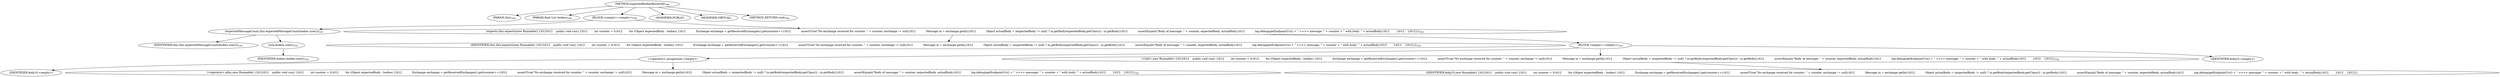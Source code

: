 digraph "expectedBodiesReceived" {  
"592" [label = <(METHOD,expectedBodiesReceived)<SUB>190</SUB>> ]
"23" [label = <(PARAM,this)<SUB>190</SUB>> ]
"593" [label = <(PARAM,final List bodies)<SUB>190</SUB>> ]
"594" [label = <(BLOCK,&lt;empty&gt;,&lt;empty&gt;)<SUB>190</SUB>> ]
"595" [label = <(expectedMessageCount,this.expectedMessageCount(bodies.size()))<SUB>191</SUB>> ]
"22" [label = <(IDENTIFIER,this,this.expectedMessageCount(bodies.size()))<SUB>191</SUB>> ]
"596" [label = <(size,bodies.size())<SUB>191</SUB>> ]
"597" [label = <(IDENTIFIER,bodies,bodies.size())<SUB>191</SUB>> ]
"598" [label = <(expects,this.expects(new Runnable() {\012\012    public void run() {\012        int counter = 0;\012        for (Object expectedBody : bodies) {\012            Exchange exchange = getReceivedExchanges().get(counter++);\012            assertTrue(&quot;No exchange received for counter: &quot; + counter, exchange != null);\012            Message in = exchange.getIn();\012            Object actualBody = (expectedBody != null) ? in.getBody(expectedBody.getClass()) : in.getBody();\012            assertEquals(&quot;Body of message: &quot; + counter, expectedBody, actualBody);\012            log.debug(getEndpointUri() + &quot; &gt;&gt;&gt;&gt; message: &quot; + counter + &quot; with body: &quot; + actualBody);\012        }\012    }\012}))<SUB>193</SUB>> ]
"24" [label = <(IDENTIFIER,this,this.expects(new Runnable() {\012\012    public void run() {\012        int counter = 0;\012        for (Object expectedBody : bodies) {\012            Exchange exchange = getReceivedExchanges().get(counter++);\012            assertTrue(&quot;No exchange received for counter: &quot; + counter, exchange != null);\012            Message in = exchange.getIn();\012            Object actualBody = (expectedBody != null) ? in.getBody(expectedBody.getClass()) : in.getBody();\012            assertEquals(&quot;Body of message: &quot; + counter, expectedBody, actualBody);\012            log.debug(getEndpointUri() + &quot; &gt;&gt;&gt;&gt; message: &quot; + counter + &quot; with body: &quot; + actualBody);\012        }\012    }\012}))<SUB>193</SUB>> ]
"599" [label = <(BLOCK,&lt;empty&gt;,&lt;empty&gt;)<SUB>193</SUB>> ]
"600" [label = <(&lt;operator&gt;.assignment,&lt;empty&gt;)> ]
"601" [label = <(IDENTIFIER,$obj10,&lt;empty&gt;)> ]
"602" [label = <(&lt;operator&gt;.alloc,new Runnable() {\012\012    public void run() {\012        int counter = 0;\012        for (Object expectedBody : bodies) {\012            Exchange exchange = getReceivedExchanges().get(counter++);\012            assertTrue(&quot;No exchange received for counter: &quot; + counter, exchange != null);\012            Message in = exchange.getIn();\012            Object actualBody = (expectedBody != null) ? in.getBody(expectedBody.getClass()) : in.getBody();\012            assertEquals(&quot;Body of message: &quot; + counter, expectedBody, actualBody);\012            log.debug(getEndpointUri() + &quot; &gt;&gt;&gt;&gt; message: &quot; + counter + &quot; with body: &quot; + actualBody);\012        }\012    }\012})<SUB>193</SUB>> ]
"603" [label = <(&lt;init&gt;,new Runnable() {\012\012    public void run() {\012        int counter = 0;\012        for (Object expectedBody : bodies) {\012            Exchange exchange = getReceivedExchanges().get(counter++);\012            assertTrue(&quot;No exchange received for counter: &quot; + counter, exchange != null);\012            Message in = exchange.getIn();\012            Object actualBody = (expectedBody != null) ? in.getBody(expectedBody.getClass()) : in.getBody();\012            assertEquals(&quot;Body of message: &quot; + counter, expectedBody, actualBody);\012            log.debug(getEndpointUri() + &quot; &gt;&gt;&gt;&gt; message: &quot; + counter + &quot; with body: &quot; + actualBody);\012        }\012    }\012})<SUB>193</SUB>> ]
"604" [label = <(IDENTIFIER,$obj10,new Runnable() {\012\012    public void run() {\012        int counter = 0;\012        for (Object expectedBody : bodies) {\012            Exchange exchange = getReceivedExchanges().get(counter++);\012            assertTrue(&quot;No exchange received for counter: &quot; + counter, exchange != null);\012            Message in = exchange.getIn();\012            Object actualBody = (expectedBody != null) ? in.getBody(expectedBody.getClass()) : in.getBody();\012            assertEquals(&quot;Body of message: &quot; + counter, expectedBody, actualBody);\012            log.debug(getEndpointUri() + &quot; &gt;&gt;&gt;&gt; message: &quot; + counter + &quot; with body: &quot; + actualBody);\012        }\012    }\012})> ]
"605" [label = <(IDENTIFIER,$obj10,&lt;empty&gt;)> ]
"606" [label = <(MODIFIER,PUBLIC)> ]
"607" [label = <(MODIFIER,VIRTUAL)> ]
"608" [label = <(METHOD_RETURN,void)<SUB>190</SUB>> ]
  "592" -> "23" 
  "592" -> "593" 
  "592" -> "594" 
  "592" -> "606" 
  "592" -> "607" 
  "592" -> "608" 
  "594" -> "595" 
  "594" -> "598" 
  "595" -> "22" 
  "595" -> "596" 
  "596" -> "597" 
  "598" -> "24" 
  "598" -> "599" 
  "599" -> "600" 
  "599" -> "603" 
  "599" -> "605" 
  "600" -> "601" 
  "600" -> "602" 
  "603" -> "604" 
}

